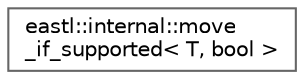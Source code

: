 digraph "类继承关系图"
{
 // LATEX_PDF_SIZE
  bgcolor="transparent";
  edge [fontname=Helvetica,fontsize=10,labelfontname=Helvetica,labelfontsize=10];
  node [fontname=Helvetica,fontsize=10,shape=box,height=0.2,width=0.4];
  rankdir="LR";
  Node0 [id="Node000000",label="eastl::internal::move\l_if_supported\< T, bool \>",height=0.2,width=0.4,color="grey40", fillcolor="white", style="filled",URL="$structeastl_1_1internal_1_1move__if__supported.html",tooltip=" "];
}
